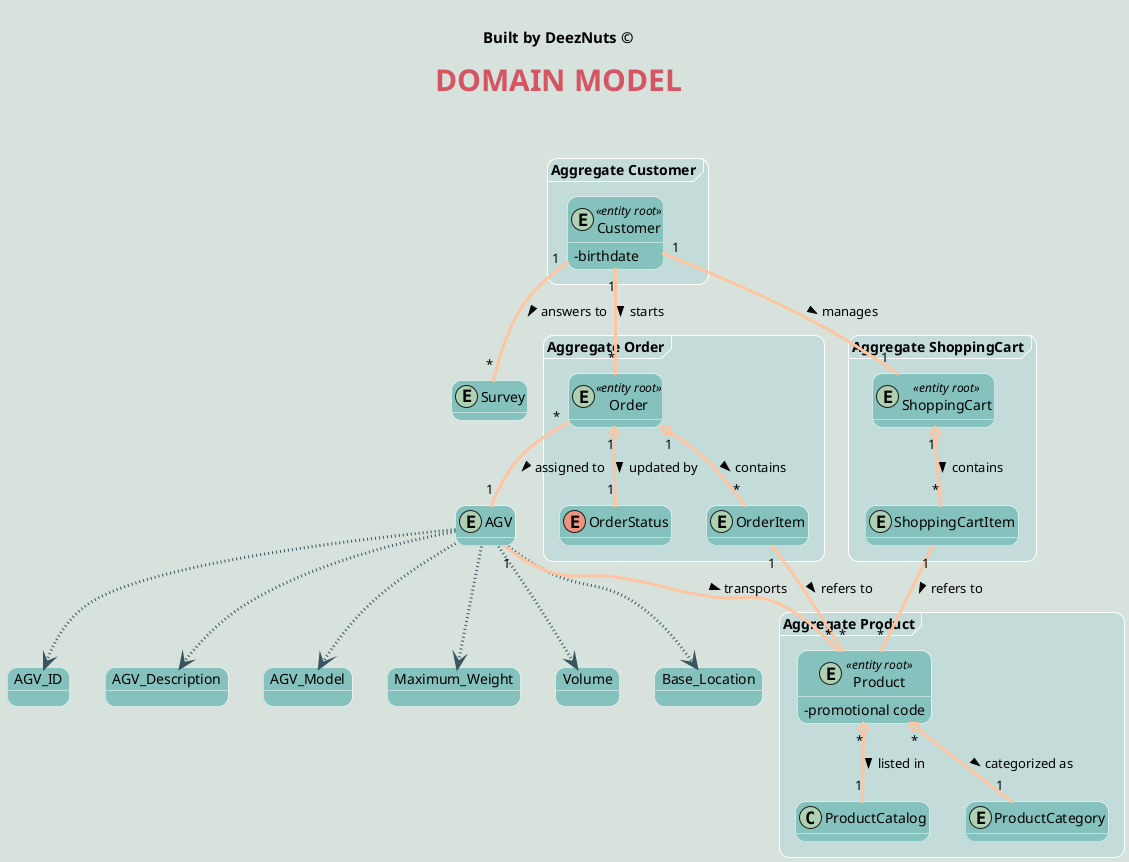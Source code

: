 @startuml
hide methods
' ======= layout =========
skinparam backgroundColor #d7e2dd
skinparam titleBorderRoundCorner 15
skinparam titleFontSize 30
skinparam classAttributeIconSize 0
skinparam titleFontName Arial Black
skinparam titleFontColor #d55563

skinparam packageBackgroundColor #C3DBD9
skinparam packageBorderColor #
skinparam packageBorderThickness 40

skinparam roundcorner 20
skinparam stereotypeCBackgroundColor #B0C1DB
skinparam arrowThickness 3

skinparam class {
ArrowColor ffc5a1
BorderColor White
BackgroundColor #86c2bd
}

skinparam object {
ArrowColor ffc5a1
BorderColor White
BackgroundColor #86c2bd
}

' ======= title =========
center header


<font color=Black size=15><b>Built by DeezNuts ©</font>
endheader
title <b>DOMAIN MODEL\n

' ======= aggregates =========

package "Aggregate Customer" <<Frame>> {
    entity Customer<<entity root>>{
        - birthdate
    }
}

package "Aggregate Order" <<Frame>> {

    enum OrderStatus{
    }
    entity Order<<entity root>>{
    }

    entity OrderItem{
    }
}

package "Aggregate ShoppingCart" <<Frame>> {
    entity ShoppingCartItem{
    }

    entity ShoppingCart<<entity root>>{
    }
}


package "Aggregate Product" <<Frame>> {
    class ProductCatalog{
    }

    entity ProductCategory{
    }

    entity Product<<entity root>>{
        - promotional code
    }
}


' ======= classes =========

    entity AGV{
    }

    object AGV_ID
    object AGV_Description
    object AGV_Model
    object Maximum_Weight
    object Volume
    object Base_Location

    AGV -[dotted,#38555F]-> AGV_ID
    AGV -[dotted,#38555F]-> AGV_Description
    AGV -[dotted,#38555F]-> AGV_Model
    AGV -[dotted,#38555F]-> Maximum_Weight
    AGV -[dotted,#38555F]-> Volume
    AGV -[dotted,#38555F]-> Base_Location


    entity Survey{}

' ======= connections =========

Customer "1" -- "1" ShoppingCart : manages >

ShoppingCart "1" o-- "*" ShoppingCartItem : contains >

Product "*" o-- "1" ProductCategory : categorized as >

Product "*" o-- "1" ProductCatalog : listed in >

Order "1" o-- "*" OrderItem : contains >


Order "1" o-- "1" OrderStatus : updated by >

ShoppingCartItem "1" -- "*" Product : refers to >

OrderItem "1" -- "*" Product : refers to >

Customer "1" -- "*" Survey : answers to >

AGV "1" -- "*" Product : transports >

Order "*" -- "1" AGV : assigned to >

Customer "1" -- "*" Order : starts >

@enduml
